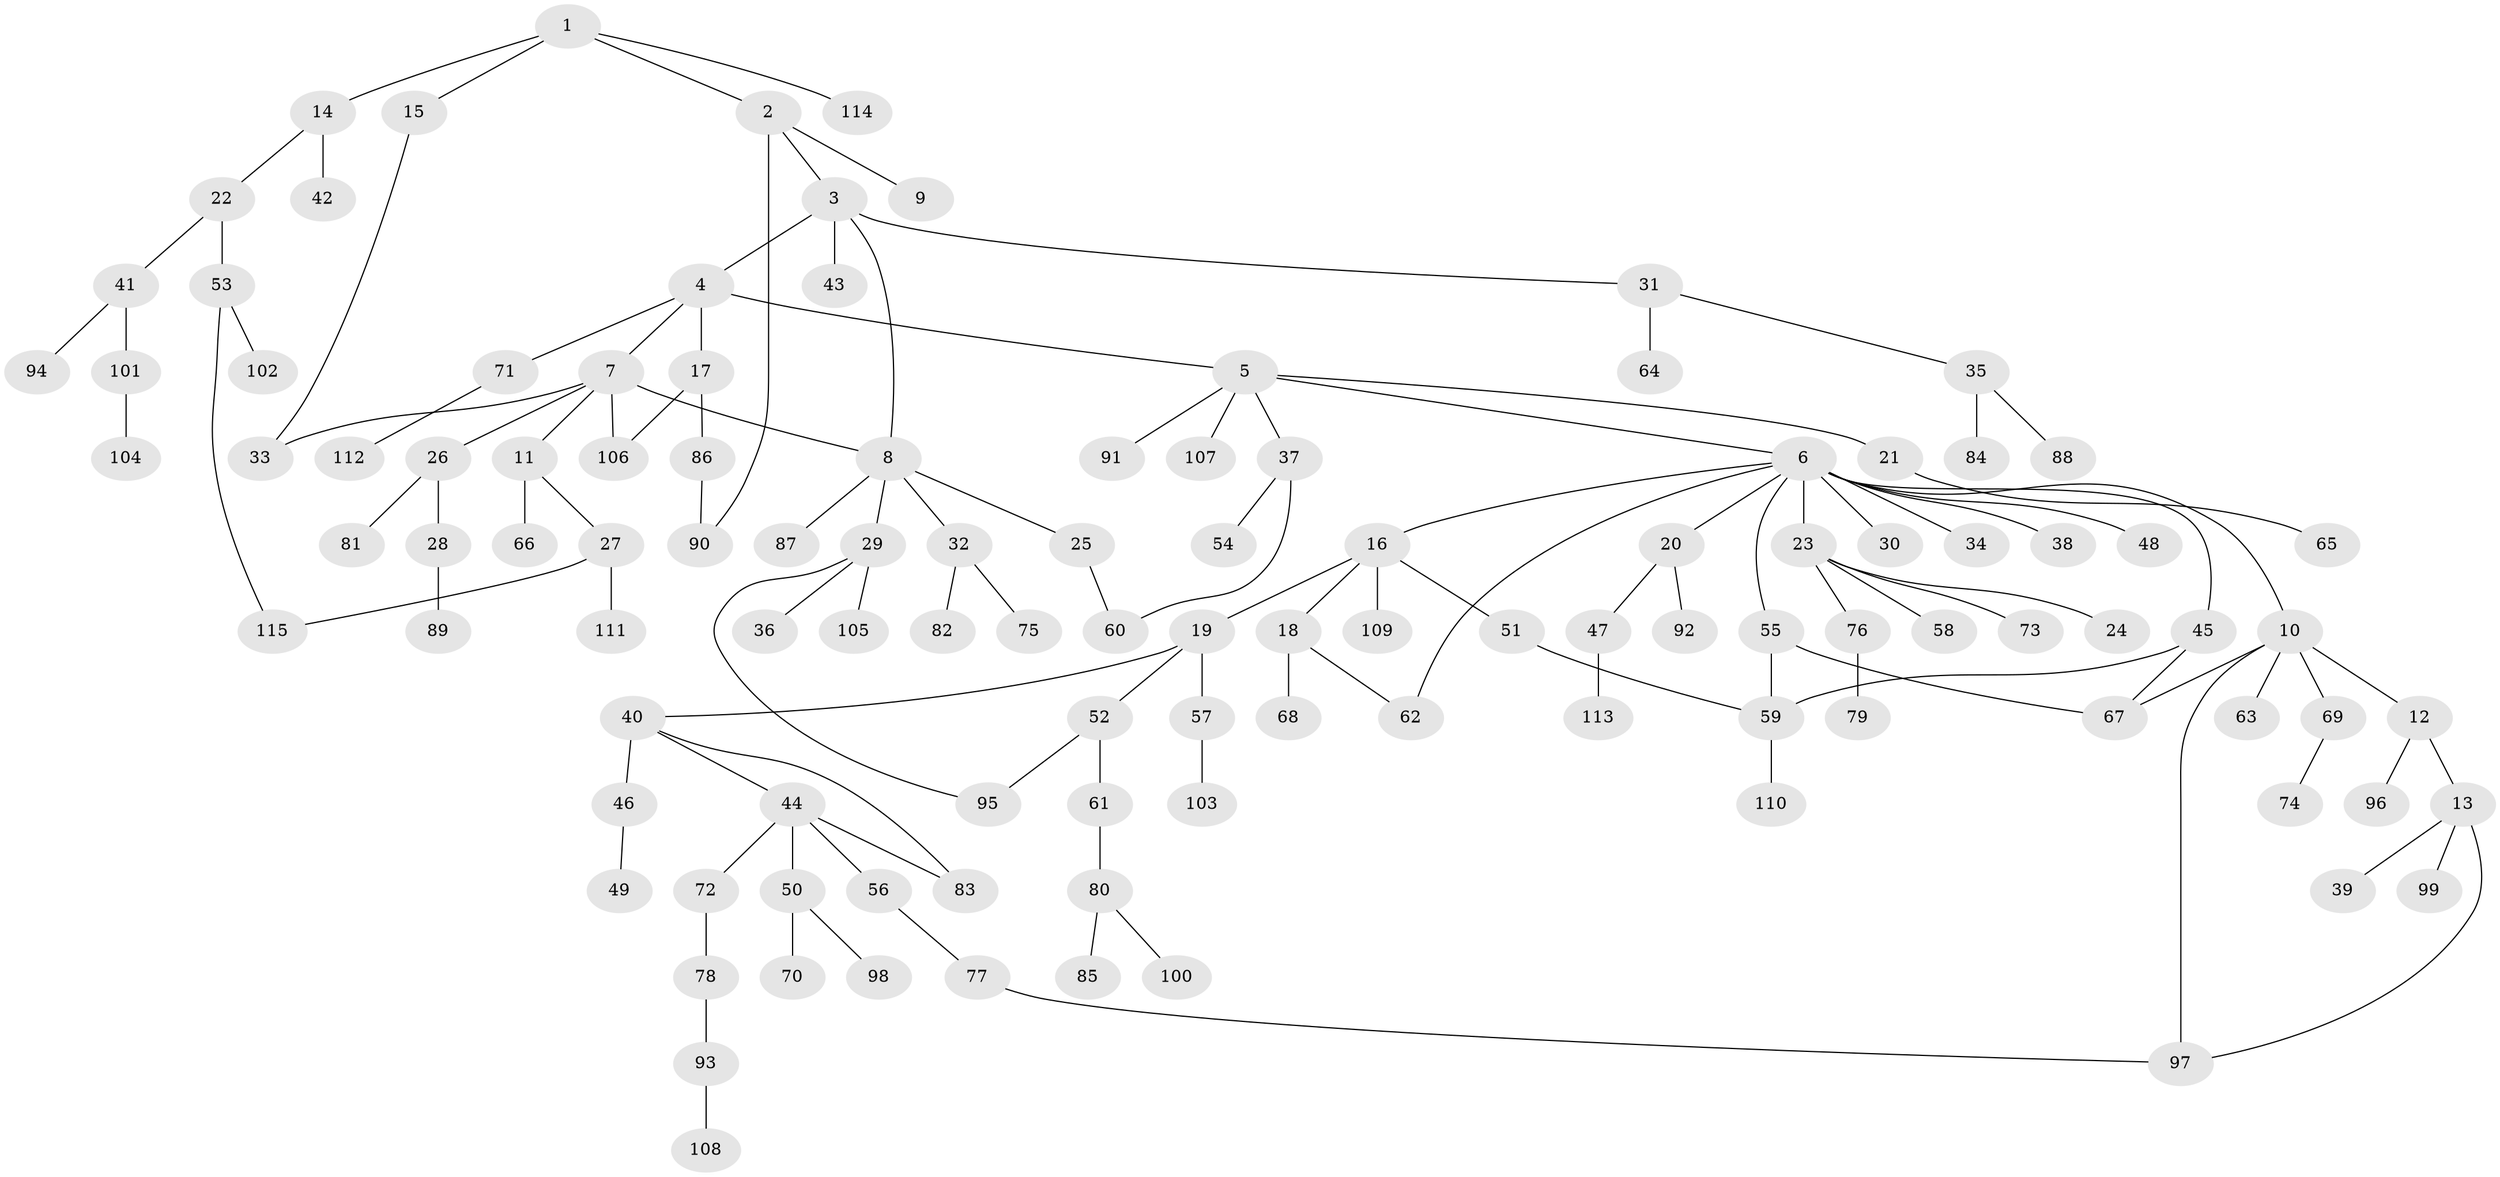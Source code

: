 // Generated by graph-tools (version 1.1) at 2025/25/03/09/25 03:25:34]
// undirected, 115 vertices, 129 edges
graph export_dot {
graph [start="1"]
  node [color=gray90,style=filled];
  1;
  2;
  3;
  4;
  5;
  6;
  7;
  8;
  9;
  10;
  11;
  12;
  13;
  14;
  15;
  16;
  17;
  18;
  19;
  20;
  21;
  22;
  23;
  24;
  25;
  26;
  27;
  28;
  29;
  30;
  31;
  32;
  33;
  34;
  35;
  36;
  37;
  38;
  39;
  40;
  41;
  42;
  43;
  44;
  45;
  46;
  47;
  48;
  49;
  50;
  51;
  52;
  53;
  54;
  55;
  56;
  57;
  58;
  59;
  60;
  61;
  62;
  63;
  64;
  65;
  66;
  67;
  68;
  69;
  70;
  71;
  72;
  73;
  74;
  75;
  76;
  77;
  78;
  79;
  80;
  81;
  82;
  83;
  84;
  85;
  86;
  87;
  88;
  89;
  90;
  91;
  92;
  93;
  94;
  95;
  96;
  97;
  98;
  99;
  100;
  101;
  102;
  103;
  104;
  105;
  106;
  107;
  108;
  109;
  110;
  111;
  112;
  113;
  114;
  115;
  1 -- 2;
  1 -- 14;
  1 -- 15;
  1 -- 114;
  2 -- 3;
  2 -- 9;
  2 -- 90;
  3 -- 4;
  3 -- 8;
  3 -- 31;
  3 -- 43;
  4 -- 5;
  4 -- 7;
  4 -- 17;
  4 -- 71;
  5 -- 6;
  5 -- 21;
  5 -- 37;
  5 -- 91;
  5 -- 107;
  6 -- 10;
  6 -- 16;
  6 -- 20;
  6 -- 23;
  6 -- 30;
  6 -- 34;
  6 -- 38;
  6 -- 45;
  6 -- 48;
  6 -- 55;
  6 -- 62;
  7 -- 11;
  7 -- 26;
  7 -- 33;
  7 -- 8;
  7 -- 106;
  8 -- 25;
  8 -- 29;
  8 -- 32;
  8 -- 87;
  10 -- 12;
  10 -- 63;
  10 -- 69;
  10 -- 97;
  10 -- 67;
  11 -- 27;
  11 -- 66;
  12 -- 13;
  12 -- 96;
  13 -- 39;
  13 -- 99;
  13 -- 97;
  14 -- 22;
  14 -- 42;
  15 -- 33;
  16 -- 18;
  16 -- 19;
  16 -- 51;
  16 -- 109;
  17 -- 86;
  17 -- 106;
  18 -- 68;
  18 -- 62;
  19 -- 40;
  19 -- 52;
  19 -- 57;
  20 -- 47;
  20 -- 92;
  21 -- 65;
  22 -- 41;
  22 -- 53;
  23 -- 24;
  23 -- 58;
  23 -- 73;
  23 -- 76;
  25 -- 60;
  26 -- 28;
  26 -- 81;
  27 -- 111;
  27 -- 115;
  28 -- 89;
  29 -- 36;
  29 -- 105;
  29 -- 95;
  31 -- 35;
  31 -- 64;
  32 -- 75;
  32 -- 82;
  35 -- 84;
  35 -- 88;
  37 -- 54;
  37 -- 60;
  40 -- 44;
  40 -- 46;
  40 -- 83;
  41 -- 94;
  41 -- 101;
  44 -- 50;
  44 -- 56;
  44 -- 72;
  44 -- 83;
  45 -- 59;
  45 -- 67;
  46 -- 49;
  47 -- 113;
  50 -- 70;
  50 -- 98;
  51 -- 59;
  52 -- 61;
  52 -- 95;
  53 -- 102;
  53 -- 115;
  55 -- 59;
  55 -- 67;
  56 -- 77;
  57 -- 103;
  59 -- 110;
  61 -- 80;
  69 -- 74;
  71 -- 112;
  72 -- 78;
  76 -- 79;
  77 -- 97;
  78 -- 93;
  80 -- 85;
  80 -- 100;
  86 -- 90;
  93 -- 108;
  101 -- 104;
}

